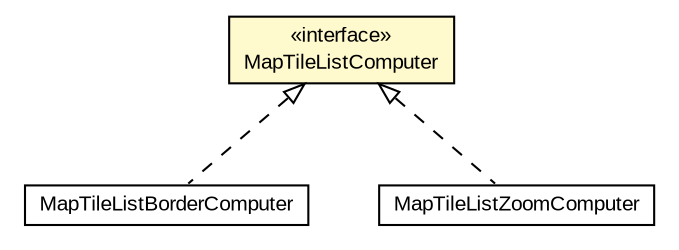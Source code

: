 #!/usr/local/bin/dot
#
# Class diagram 
# Generated by UMLGraph version R5_6-24-gf6e263 (http://www.umlgraph.org/)
#

digraph G {
	edge [fontname="arial",fontsize=10,labelfontname="arial",labelfontsize=10];
	node [fontname="arial",fontsize=10,shape=plaintext];
	nodesep=0.25;
	ranksep=0.5;
	// org.osmdroid.util.MapTileListBorderComputer
	c31303 [label=<<table title="org.osmdroid.util.MapTileListBorderComputer" border="0" cellborder="1" cellspacing="0" cellpadding="2" port="p" href="./MapTileListBorderComputer.html">
		<tr><td><table border="0" cellspacing="0" cellpadding="1">
<tr><td align="center" balign="center"> MapTileListBorderComputer </td></tr>
		</table></td></tr>
		</table>>, URL="./MapTileListBorderComputer.html", fontname="arial", fontcolor="black", fontsize=10.0];
	// org.osmdroid.util.MapTileListComputer
	c31304 [label=<<table title="org.osmdroid.util.MapTileListComputer" border="0" cellborder="1" cellspacing="0" cellpadding="2" port="p" bgcolor="lemonChiffon" href="./MapTileListComputer.html">
		<tr><td><table border="0" cellspacing="0" cellpadding="1">
<tr><td align="center" balign="center"> &#171;interface&#187; </td></tr>
<tr><td align="center" balign="center"> MapTileListComputer </td></tr>
		</table></td></tr>
		</table>>, URL="./MapTileListComputer.html", fontname="arial", fontcolor="black", fontsize=10.0];
	// org.osmdroid.util.MapTileListZoomComputer
	c31305 [label=<<table title="org.osmdroid.util.MapTileListZoomComputer" border="0" cellborder="1" cellspacing="0" cellpadding="2" port="p" href="./MapTileListZoomComputer.html">
		<tr><td><table border="0" cellspacing="0" cellpadding="1">
<tr><td align="center" balign="center"> MapTileListZoomComputer </td></tr>
		</table></td></tr>
		</table>>, URL="./MapTileListZoomComputer.html", fontname="arial", fontcolor="black", fontsize=10.0];
	//org.osmdroid.util.MapTileListBorderComputer implements org.osmdroid.util.MapTileListComputer
	c31304:p -> c31303:p [dir=back,arrowtail=empty,style=dashed];
	//org.osmdroid.util.MapTileListZoomComputer implements org.osmdroid.util.MapTileListComputer
	c31304:p -> c31305:p [dir=back,arrowtail=empty,style=dashed];
}

